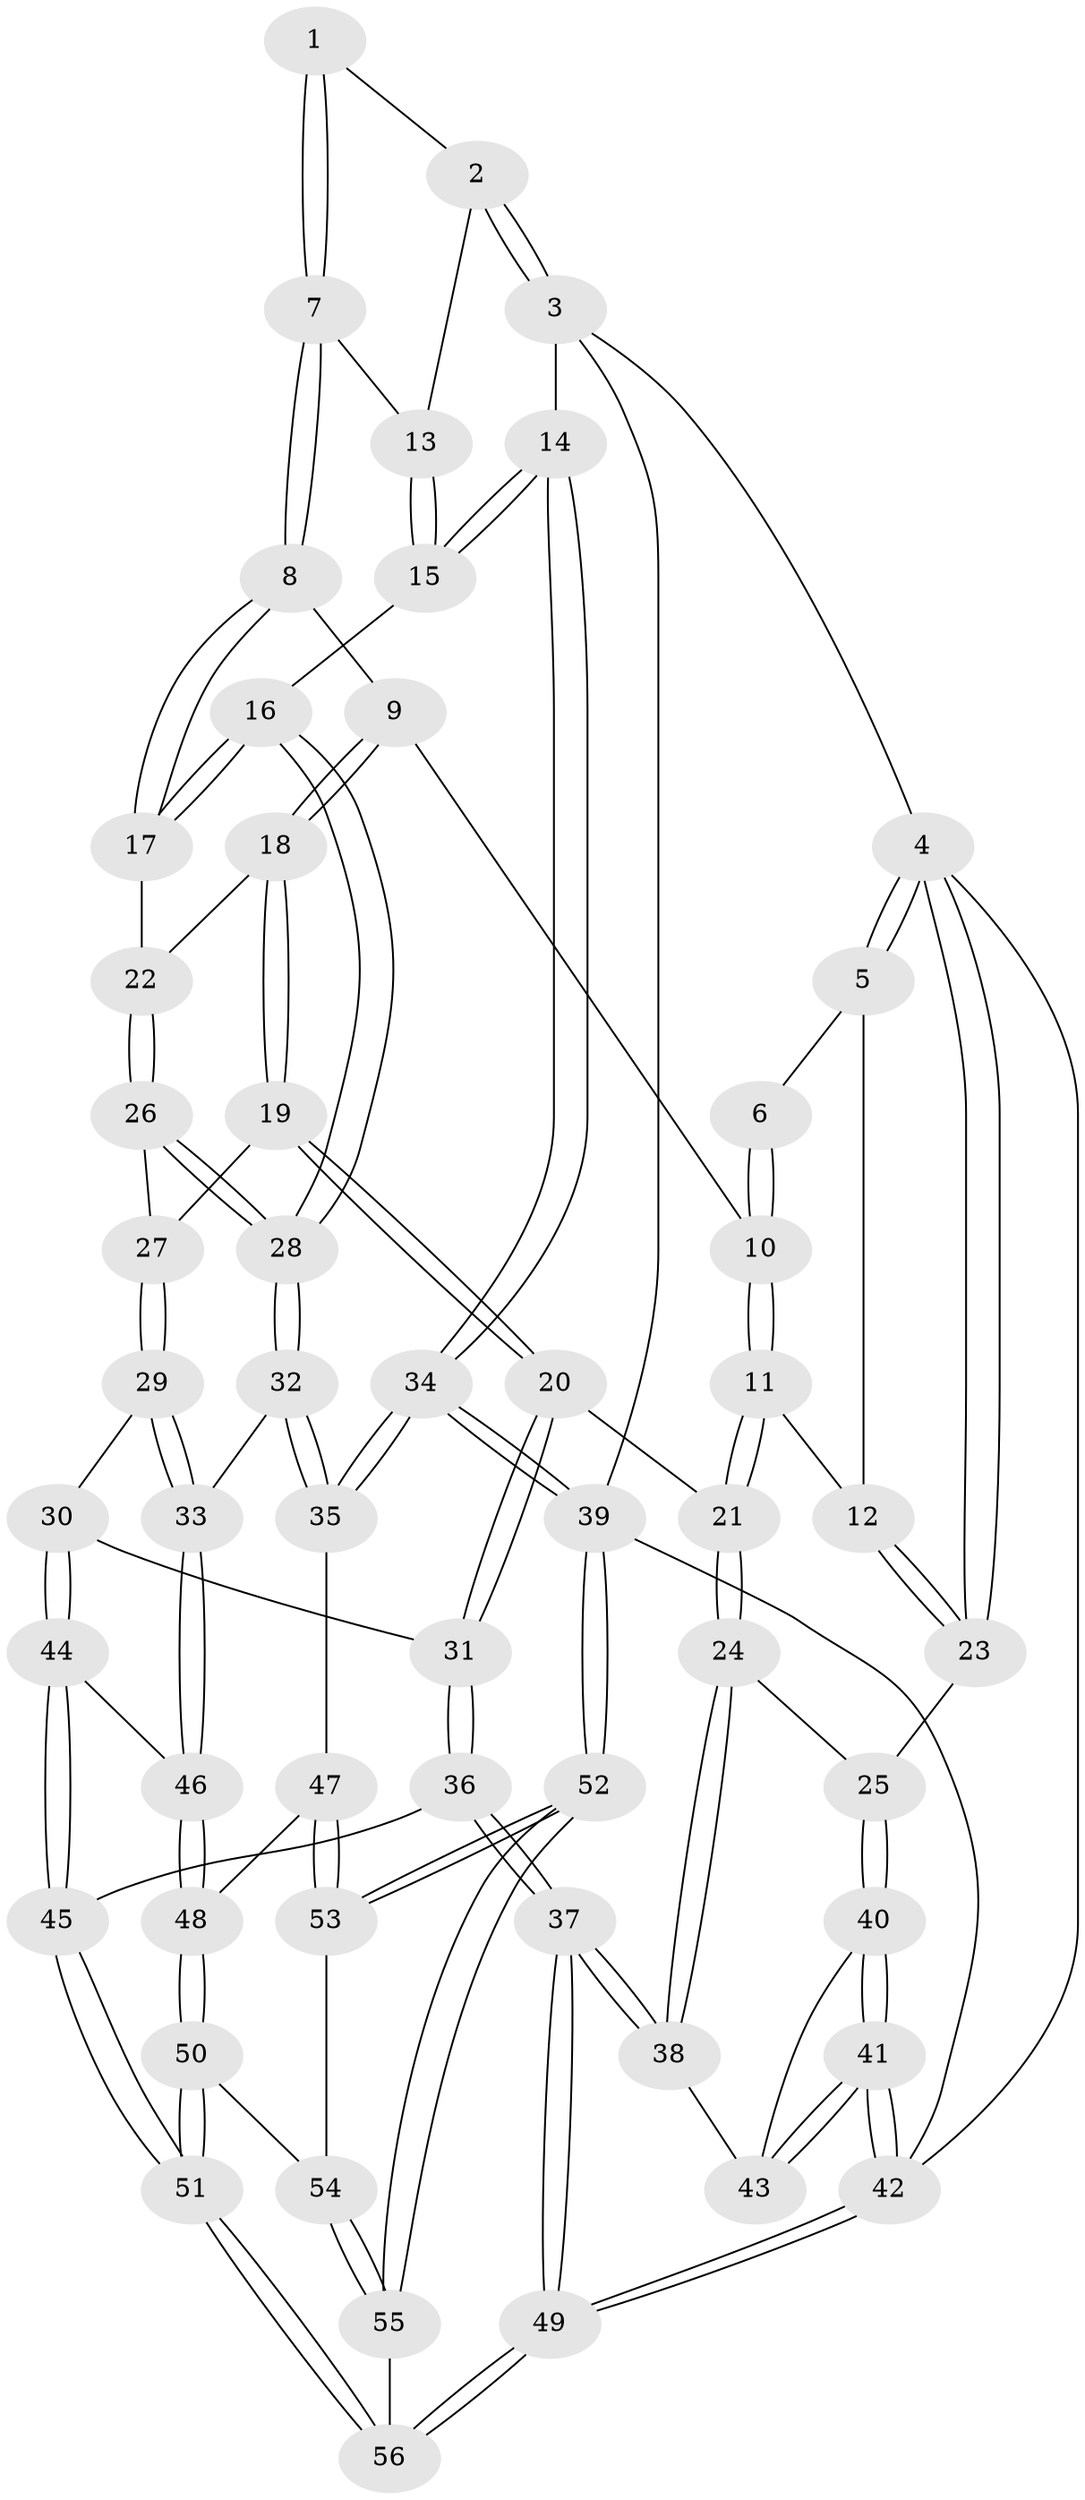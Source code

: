 // Generated by graph-tools (version 1.1) at 2025/27/03/09/25 03:27:17]
// undirected, 56 vertices, 137 edges
graph export_dot {
graph [start="1"]
  node [color=gray90,style=filled];
  1 [pos="+0.742910473519815+0"];
  2 [pos="+1+0"];
  3 [pos="+1+0"];
  4 [pos="+0+0"];
  5 [pos="+0.38916025145623284+0"];
  6 [pos="+0.6284532182289742+0"];
  7 [pos="+0.7131288657711629+0.15549669765389373"];
  8 [pos="+0.7053201407269182+0.16940693745364502"];
  9 [pos="+0.6127549996189258+0.18082069148487254"];
  10 [pos="+0.5786115456250587+0.15959845777352516"];
  11 [pos="+0.3693758919985827+0.18622212805369648"];
  12 [pos="+0.34164393353082384+0.11266374232279866"];
  13 [pos="+0.8138379147310727+0.15385125479290843"];
  14 [pos="+1+0.27455490073317956"];
  15 [pos="+0.9335467348401774+0.30488754784588357"];
  16 [pos="+0.9238731461393501+0.3083509370881061"];
  17 [pos="+0.7499286017731884+0.27645431663336606"];
  18 [pos="+0.6017742814206701+0.29120989186621066"];
  19 [pos="+0.5799467896260528+0.3104127156781695"];
  20 [pos="+0.36880477533212574+0.3751583539001078"];
  21 [pos="+0.3617328034313855+0.36923127579942494"];
  22 [pos="+0.7187015166217144+0.3030989748779771"];
  23 [pos="+0+0.1535988501258276"];
  24 [pos="+0.17121702369045805+0.4157458675566454"];
  25 [pos="+0+0.3582245742541692"];
  26 [pos="+0.6951916003906549+0.39799890527010895"];
  27 [pos="+0.662144907903666+0.40995759145925015"];
  28 [pos="+0.7964957759943211+0.469367044896581"];
  29 [pos="+0.5667701247775776+0.5129550008212803"];
  30 [pos="+0.5154191909790123+0.5009268330633222"];
  31 [pos="+0.3696275419821414+0.3765297230776303"];
  32 [pos="+0.7928664486650128+0.5433988595214336"];
  33 [pos="+0.6254357114520158+0.5651780195197544"];
  34 [pos="+1+0.7372923267977861"];
  35 [pos="+0.9217449763786997+0.6914644580669566"];
  36 [pos="+0.31527361333731807+0.7722526556209006"];
  37 [pos="+0.2655033498929896+0.779543698054898"];
  38 [pos="+0.1837145445232596+0.6647174919277798"];
  39 [pos="+1+1"];
  40 [pos="+0+0.40203704422443515"];
  41 [pos="+0+0.8945272915950405"];
  42 [pos="+0+1"];
  43 [pos="+0.08699143967524277+0.6544125656142893"];
  44 [pos="+0.4498866073662639+0.7027774888508745"];
  45 [pos="+0.32360559739813377+0.7742847474454453"];
  46 [pos="+0.6292341845852518+0.7309791963004063"];
  47 [pos="+0.7869828388155207+0.7506809991352146"];
  48 [pos="+0.6603471025661298+0.7732768535480701"];
  49 [pos="+0+1"];
  50 [pos="+0.659722057227968+0.7748981156633024"];
  51 [pos="+0.5034896809884517+0.9656266739948233"];
  52 [pos="+1+1"];
  53 [pos="+0.7901172729594782+0.9192331237375548"];
  54 [pos="+0.7260056005677177+0.9165330592949862"];
  55 [pos="+0.6009184010390437+1"];
  56 [pos="+0.5298468150735962+1"];
  1 -- 2;
  1 -- 7;
  1 -- 7;
  2 -- 3;
  2 -- 3;
  2 -- 13;
  3 -- 4;
  3 -- 14;
  3 -- 39;
  4 -- 5;
  4 -- 5;
  4 -- 23;
  4 -- 23;
  4 -- 42;
  5 -- 6;
  5 -- 12;
  6 -- 10;
  6 -- 10;
  7 -- 8;
  7 -- 8;
  7 -- 13;
  8 -- 9;
  8 -- 17;
  8 -- 17;
  9 -- 10;
  9 -- 18;
  9 -- 18;
  10 -- 11;
  10 -- 11;
  11 -- 12;
  11 -- 21;
  11 -- 21;
  12 -- 23;
  12 -- 23;
  13 -- 15;
  13 -- 15;
  14 -- 15;
  14 -- 15;
  14 -- 34;
  14 -- 34;
  15 -- 16;
  16 -- 17;
  16 -- 17;
  16 -- 28;
  16 -- 28;
  17 -- 22;
  18 -- 19;
  18 -- 19;
  18 -- 22;
  19 -- 20;
  19 -- 20;
  19 -- 27;
  20 -- 21;
  20 -- 31;
  20 -- 31;
  21 -- 24;
  21 -- 24;
  22 -- 26;
  22 -- 26;
  23 -- 25;
  24 -- 25;
  24 -- 38;
  24 -- 38;
  25 -- 40;
  25 -- 40;
  26 -- 27;
  26 -- 28;
  26 -- 28;
  27 -- 29;
  27 -- 29;
  28 -- 32;
  28 -- 32;
  29 -- 30;
  29 -- 33;
  29 -- 33;
  30 -- 31;
  30 -- 44;
  30 -- 44;
  31 -- 36;
  31 -- 36;
  32 -- 33;
  32 -- 35;
  32 -- 35;
  33 -- 46;
  33 -- 46;
  34 -- 35;
  34 -- 35;
  34 -- 39;
  34 -- 39;
  35 -- 47;
  36 -- 37;
  36 -- 37;
  36 -- 45;
  37 -- 38;
  37 -- 38;
  37 -- 49;
  37 -- 49;
  38 -- 43;
  39 -- 52;
  39 -- 52;
  39 -- 42;
  40 -- 41;
  40 -- 41;
  40 -- 43;
  41 -- 42;
  41 -- 42;
  41 -- 43;
  41 -- 43;
  42 -- 49;
  42 -- 49;
  44 -- 45;
  44 -- 45;
  44 -- 46;
  45 -- 51;
  45 -- 51;
  46 -- 48;
  46 -- 48;
  47 -- 48;
  47 -- 53;
  47 -- 53;
  48 -- 50;
  48 -- 50;
  49 -- 56;
  49 -- 56;
  50 -- 51;
  50 -- 51;
  50 -- 54;
  51 -- 56;
  51 -- 56;
  52 -- 53;
  52 -- 53;
  52 -- 55;
  52 -- 55;
  53 -- 54;
  54 -- 55;
  54 -- 55;
  55 -- 56;
}
